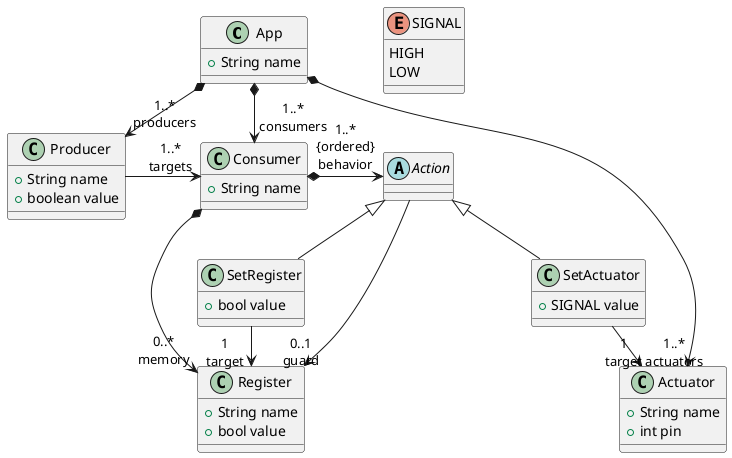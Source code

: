 @startuml
skinparam nodesep 75
skinparam ranksep 40

class App {
  + String name
}

class Actuator {
  + String name
  + int pin
}

class Producer {
  + String name
  + boolean value
}

class Consumer {
  + String name
}

class Register {
  + String name
  + bool value
}

abstract class Action

class SetActuator {
  + SIGNAL value
}

class SetRegister {
  + bool value
}

enum SIGNAL {
    HIGH
    LOW
}

Action <|-- SetActuator
Action <|-- SetRegister

App *--> "1..*\nproducers" Producer
App *--> "1..*\nactuators" Actuator
App *--> "1..*\nconsumers" Consumer
Producer -right-> "1..*\ntargets" Consumer
Consumer *-> "1..*\n{ordered}\nbehavior" Action
Consumer *--> "0..*\nmemory" Register
SetActuator --> "1\ntarget" Actuator
SetRegister --> "1\ntarget" Register
Action --> "0..1\nguard" Register


@enduml

